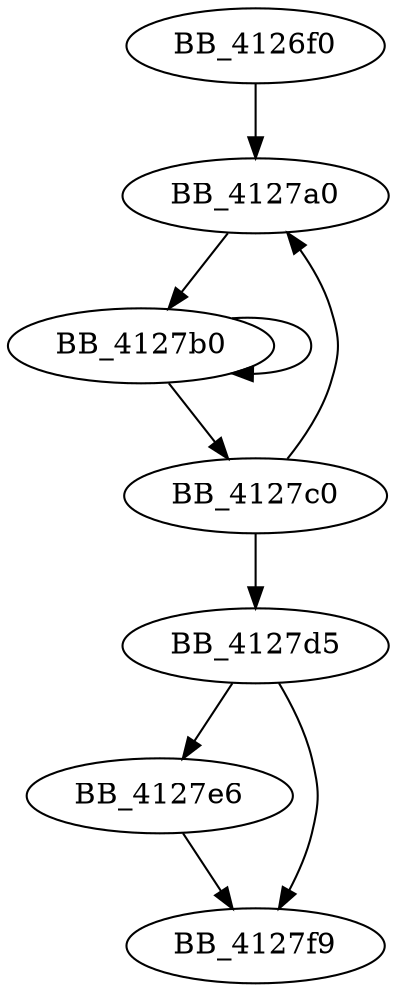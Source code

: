 DiGraph sub_4126F0{
BB_4126f0->BB_4127a0
BB_4127a0->BB_4127b0
BB_4127b0->BB_4127b0
BB_4127b0->BB_4127c0
BB_4127c0->BB_4127a0
BB_4127c0->BB_4127d5
BB_4127d5->BB_4127e6
BB_4127d5->BB_4127f9
BB_4127e6->BB_4127f9
}
